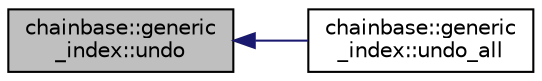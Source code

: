 digraph "chainbase::generic_index::undo"
{
  edge [fontname="Helvetica",fontsize="10",labelfontname="Helvetica",labelfontsize="10"];
  node [fontname="Helvetica",fontsize="10",shape=record];
  rankdir="LR";
  Node8 [label="chainbase::generic\l_index::undo",height=0.2,width=0.4,color="black", fillcolor="grey75", style="filled", fontcolor="black"];
  Node8 -> Node9 [dir="back",color="midnightblue",fontsize="10",style="solid",fontname="Helvetica"];
  Node9 [label="chainbase::generic\l_index::undo_all",height=0.2,width=0.4,color="black", fillcolor="white", style="filled",URL="$classchainbase_1_1generic__index.html#a63ac021eb91a0607ac3c28ebf92fb082"];
}
